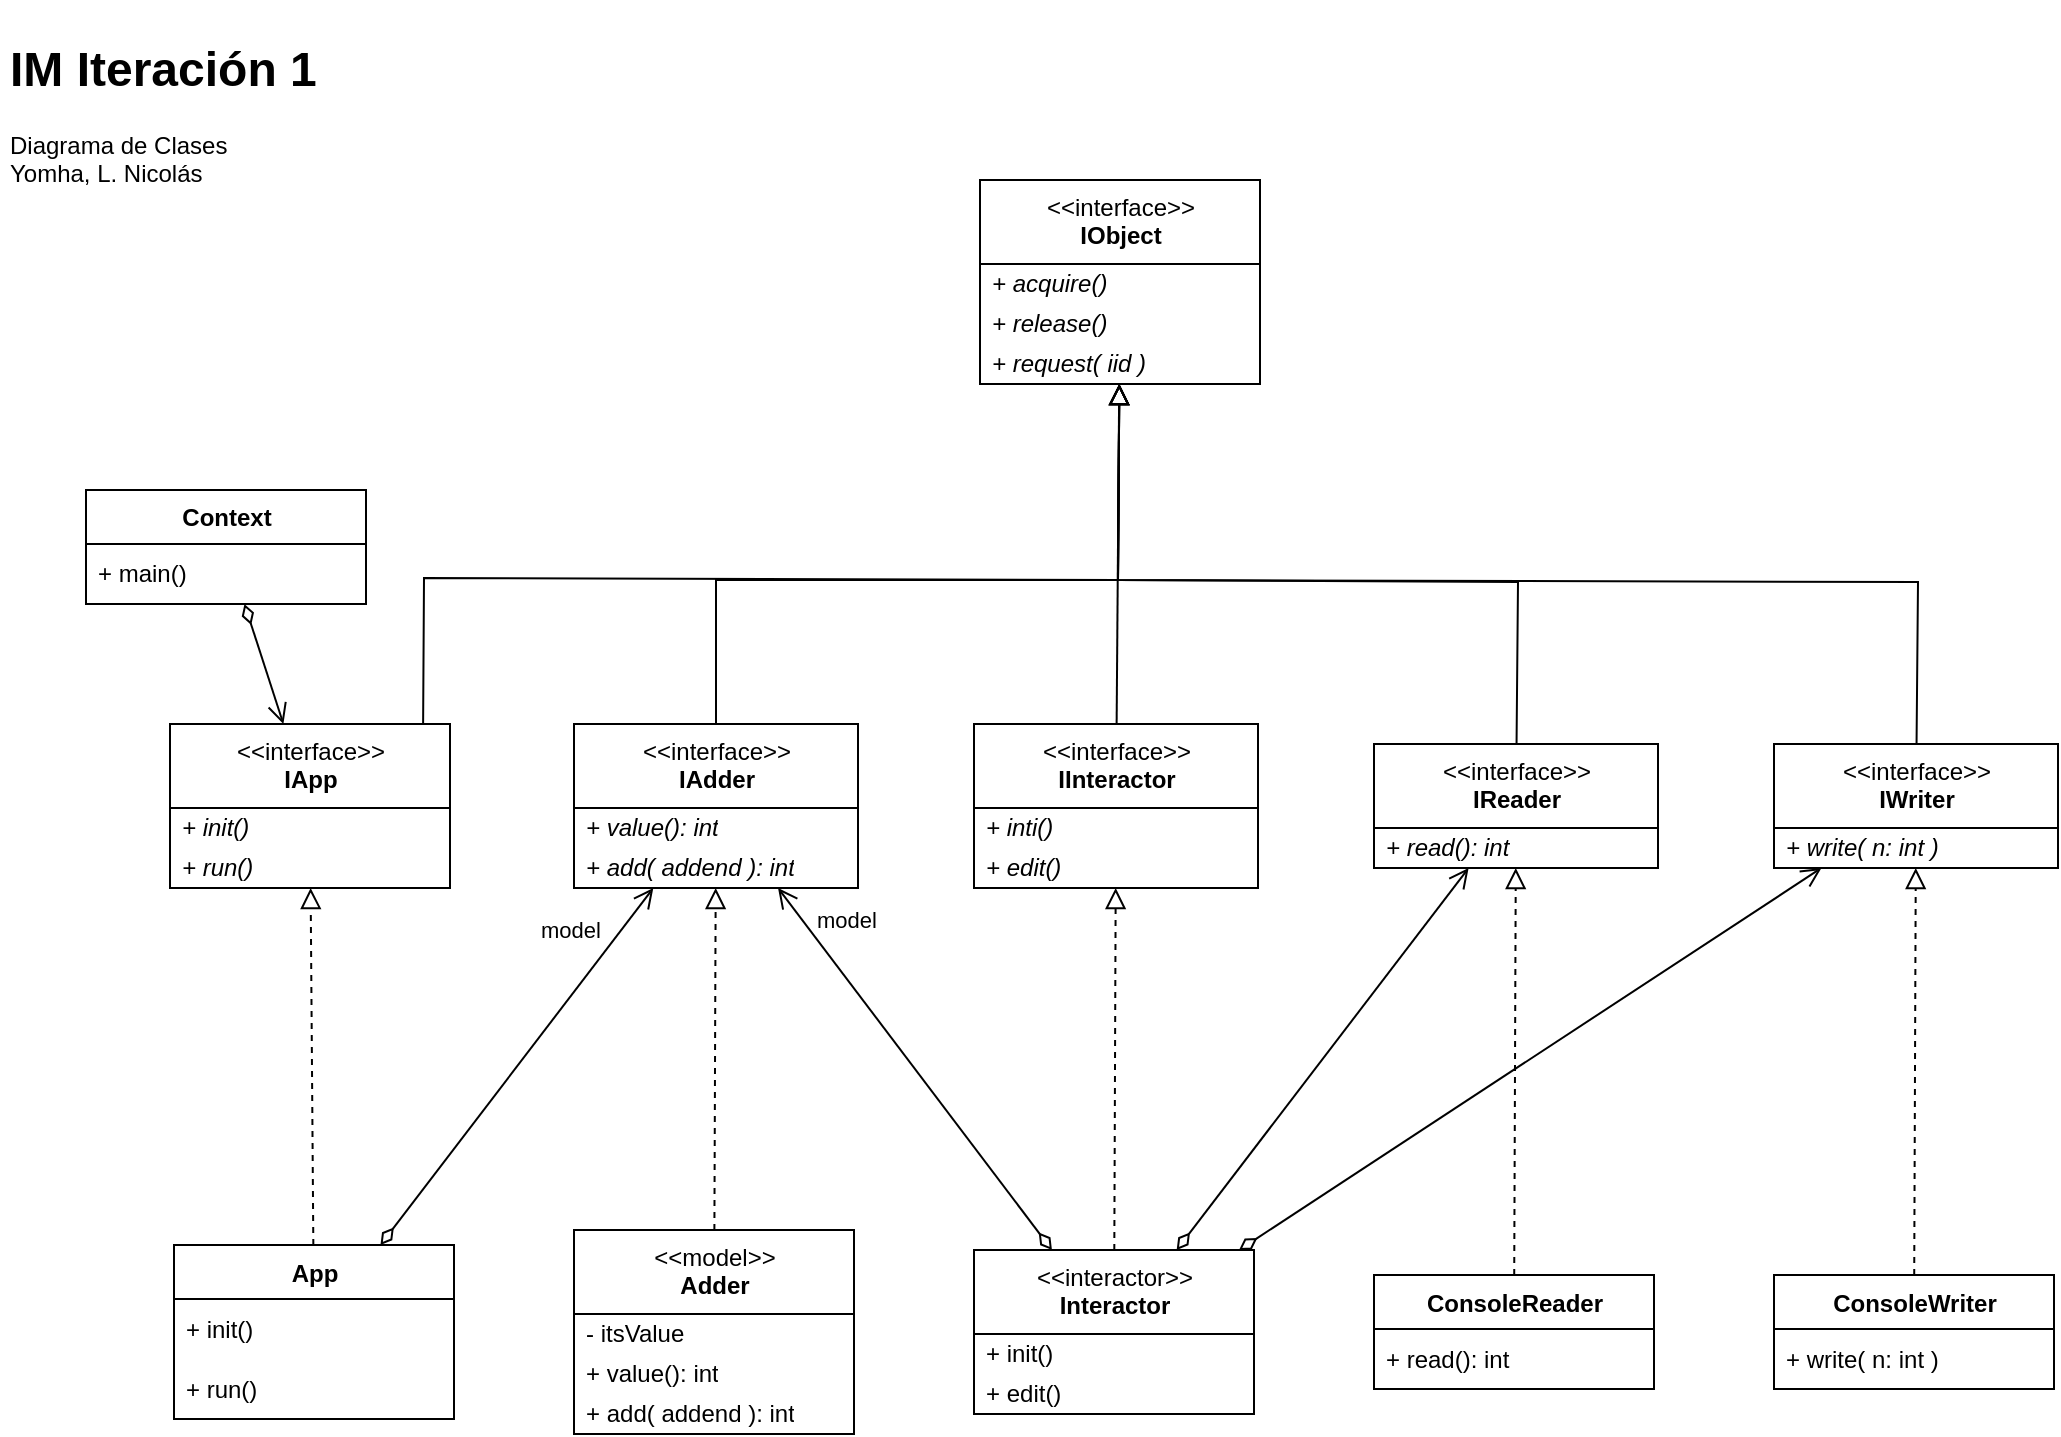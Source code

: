 <mxfile version="20.8.16" type="device"><diagram name="Page-1" id="w6b8CXnmux-lRHjVHvjK"><mxGraphModel dx="2006" dy="900" grid="0" gridSize="10" guides="1" tooltips="1" connect="1" arrows="1" fold="1" page="1" pageScale="1" pageWidth="1169" pageHeight="827" math="0" shadow="0"><root><mxCell id="0"/><mxCell id="1" parent="0"/><mxCell id="Fqly6OCSJxK4Z5LSgLUf-16" value="&amp;lt;&amp;lt;interface&amp;gt;&amp;gt;&lt;br&gt;&lt;b&gt;IObject&lt;/b&gt;" style="swimlane;fontStyle=0;align=center;verticalAlign=top;childLayout=stackLayout;horizontal=1;startSize=42;horizontalStack=0;resizeParent=1;resizeParentMax=0;resizeLast=0;collapsible=0;marginBottom=0;html=1;" vertex="1" parent="1"><mxGeometry x="515" y="100" width="140" height="102" as="geometry"/></mxCell><mxCell id="Fqly6OCSJxK4Z5LSgLUf-17" value="+ acquire()" style="text;html=1;strokeColor=none;fillColor=none;align=left;verticalAlign=middle;spacingLeft=4;spacingRight=4;overflow=hidden;rotatable=0;points=[[0,0.5],[1,0.5]];portConstraint=eastwest;fontStyle=2" vertex="1" parent="Fqly6OCSJxK4Z5LSgLUf-16"><mxGeometry y="42" width="140" height="20" as="geometry"/></mxCell><mxCell id="Fqly6OCSJxK4Z5LSgLUf-18" value="+ release()" style="text;html=1;strokeColor=none;fillColor=none;align=left;verticalAlign=middle;spacingLeft=4;spacingRight=4;overflow=hidden;rotatable=0;points=[[0,0.5],[1,0.5]];portConstraint=eastwest;fontStyle=2" vertex="1" parent="Fqly6OCSJxK4Z5LSgLUf-16"><mxGeometry y="62" width="140" height="20" as="geometry"/></mxCell><mxCell id="Fqly6OCSJxK4Z5LSgLUf-19" value="+ request( iid )" style="text;html=1;strokeColor=none;fillColor=none;align=left;verticalAlign=middle;spacingLeft=4;spacingRight=4;overflow=hidden;rotatable=0;points=[[0,0.5],[1,0.5]];portConstraint=eastwest;fontStyle=2" vertex="1" parent="Fqly6OCSJxK4Z5LSgLUf-16"><mxGeometry y="82" width="140" height="20" as="geometry"/></mxCell><mxCell id="Fqly6OCSJxK4Z5LSgLUf-20" value="&lt;b&gt;Context&lt;/b&gt;" style="swimlane;fontStyle=0;align=center;verticalAlign=top;childLayout=stackLayout;horizontal=1;startSize=27;horizontalStack=0;resizeParent=1;resizeParentMax=0;resizeLast=0;collapsible=0;marginBottom=0;html=1;" vertex="1" parent="1"><mxGeometry x="68" y="255" width="140" height="57" as="geometry"/></mxCell><mxCell id="Fqly6OCSJxK4Z5LSgLUf-21" value="+ main()" style="text;html=1;strokeColor=none;fillColor=none;align=left;verticalAlign=middle;spacingLeft=4;spacingRight=4;overflow=hidden;rotatable=0;points=[[0,0.5],[1,0.5]];portConstraint=eastwest;" vertex="1" parent="Fqly6OCSJxK4Z5LSgLUf-20"><mxGeometry y="27" width="140" height="30" as="geometry"/></mxCell><mxCell id="Fqly6OCSJxK4Z5LSgLUf-22" value="&lt;b&gt;App&lt;/b&gt;" style="swimlane;fontStyle=0;align=center;verticalAlign=top;childLayout=stackLayout;horizontal=1;startSize=27;horizontalStack=0;resizeParent=1;resizeParentMax=0;resizeLast=0;collapsible=0;marginBottom=0;html=1;" vertex="1" parent="1"><mxGeometry x="112" y="632.5" width="140" height="87" as="geometry"/></mxCell><mxCell id="Fqly6OCSJxK4Z5LSgLUf-23" value="+ init()" style="text;html=1;strokeColor=none;fillColor=none;align=left;verticalAlign=middle;spacingLeft=4;spacingRight=4;overflow=hidden;rotatable=0;points=[[0,0.5],[1,0.5]];portConstraint=eastwest;" vertex="1" parent="Fqly6OCSJxK4Z5LSgLUf-22"><mxGeometry y="27" width="140" height="30" as="geometry"/></mxCell><mxCell id="Fqly6OCSJxK4Z5LSgLUf-24" value="+ run()" style="text;html=1;strokeColor=none;fillColor=none;align=left;verticalAlign=middle;spacingLeft=4;spacingRight=4;overflow=hidden;rotatable=0;points=[[0,0.5],[1,0.5]];portConstraint=eastwest;" vertex="1" parent="Fqly6OCSJxK4Z5LSgLUf-22"><mxGeometry y="57" width="140" height="30" as="geometry"/></mxCell><mxCell id="Fqly6OCSJxK4Z5LSgLUf-28" value="&amp;lt;&amp;lt;model&amp;gt;&amp;gt;&lt;br&gt;&lt;b&gt;Adder&lt;/b&gt;" style="swimlane;fontStyle=0;align=center;verticalAlign=top;childLayout=stackLayout;horizontal=1;startSize=42;horizontalStack=0;resizeParent=1;resizeParentMax=0;resizeLast=0;collapsible=0;marginBottom=0;html=1;" vertex="1" parent="1"><mxGeometry x="312" y="625" width="140" height="102" as="geometry"/></mxCell><mxCell id="Fqly6OCSJxK4Z5LSgLUf-35" value="- itsValue" style="text;html=1;strokeColor=none;fillColor=none;align=left;verticalAlign=middle;spacingLeft=4;spacingRight=4;overflow=hidden;rotatable=0;points=[[0,0.5],[1,0.5]];portConstraint=eastwest;fontStyle=0" vertex="1" parent="Fqly6OCSJxK4Z5LSgLUf-28"><mxGeometry y="42" width="140" height="20" as="geometry"/></mxCell><mxCell id="Fqly6OCSJxK4Z5LSgLUf-31" value="+ value(): int" style="text;html=1;strokeColor=none;fillColor=none;align=left;verticalAlign=middle;spacingLeft=4;spacingRight=4;overflow=hidden;rotatable=0;points=[[0,0.5],[1,0.5]];portConstraint=eastwest;fontStyle=0" vertex="1" parent="Fqly6OCSJxK4Z5LSgLUf-28"><mxGeometry y="62" width="140" height="20" as="geometry"/></mxCell><mxCell id="Fqly6OCSJxK4Z5LSgLUf-29" value="+ add( addend ): int" style="text;html=1;strokeColor=none;fillColor=none;align=left;verticalAlign=middle;spacingLeft=4;spacingRight=4;overflow=hidden;rotatable=0;points=[[0,0.5],[1,0.5]];portConstraint=eastwest;fontStyle=0" vertex="1" parent="Fqly6OCSJxK4Z5LSgLUf-28"><mxGeometry y="82" width="140" height="20" as="geometry"/></mxCell><mxCell id="Fqly6OCSJxK4Z5LSgLUf-32" value="&amp;lt;&amp;lt;interactor&amp;gt;&amp;gt;&lt;br&gt;&lt;b&gt;Interactor&lt;/b&gt;" style="swimlane;fontStyle=0;align=center;verticalAlign=top;childLayout=stackLayout;horizontal=1;startSize=42;horizontalStack=0;resizeParent=1;resizeParentMax=0;resizeLast=0;collapsible=0;marginBottom=0;html=1;" vertex="1" parent="1"><mxGeometry x="512" y="635" width="140" height="82" as="geometry"/></mxCell><mxCell id="Fqly6OCSJxK4Z5LSgLUf-33" value="+ init()" style="text;html=1;strokeColor=none;fillColor=none;align=left;verticalAlign=middle;spacingLeft=4;spacingRight=4;overflow=hidden;rotatable=0;points=[[0,0.5],[1,0.5]];portConstraint=eastwest;fontStyle=0" vertex="1" parent="Fqly6OCSJxK4Z5LSgLUf-32"><mxGeometry y="42" width="140" height="20" as="geometry"/></mxCell><mxCell id="Fqly6OCSJxK4Z5LSgLUf-34" value="+ edit()" style="text;html=1;strokeColor=none;fillColor=none;align=left;verticalAlign=middle;spacingLeft=4;spacingRight=4;overflow=hidden;rotatable=0;points=[[0,0.5],[1,0.5]];portConstraint=eastwest;fontStyle=0" vertex="1" parent="Fqly6OCSJxK4Z5LSgLUf-32"><mxGeometry y="62" width="140" height="20" as="geometry"/></mxCell><mxCell id="Fqly6OCSJxK4Z5LSgLUf-36" value="&lt;b&gt;ConsoleReader&lt;/b&gt;" style="swimlane;fontStyle=0;align=center;verticalAlign=top;childLayout=stackLayout;horizontal=1;startSize=27;horizontalStack=0;resizeParent=1;resizeParentMax=0;resizeLast=0;collapsible=0;marginBottom=0;html=1;" vertex="1" parent="1"><mxGeometry x="712" y="647.5" width="140" height="57" as="geometry"/></mxCell><mxCell id="Fqly6OCSJxK4Z5LSgLUf-37" value="+ read(): int" style="text;html=1;strokeColor=none;fillColor=none;align=left;verticalAlign=middle;spacingLeft=4;spacingRight=4;overflow=hidden;rotatable=0;points=[[0,0.5],[1,0.5]];portConstraint=eastwest;" vertex="1" parent="Fqly6OCSJxK4Z5LSgLUf-36"><mxGeometry y="27" width="140" height="30" as="geometry"/></mxCell><mxCell id="Fqly6OCSJxK4Z5LSgLUf-39" value="&lt;b&gt;ConsoleWriter&lt;/b&gt;" style="swimlane;fontStyle=0;align=center;verticalAlign=top;childLayout=stackLayout;horizontal=1;startSize=27;horizontalStack=0;resizeParent=1;resizeParentMax=0;resizeLast=0;collapsible=0;marginBottom=0;html=1;" vertex="1" parent="1"><mxGeometry x="912" y="647.5" width="140" height="57" as="geometry"/></mxCell><mxCell id="Fqly6OCSJxK4Z5LSgLUf-40" value="+ write( n: int )" style="text;html=1;strokeColor=none;fillColor=none;align=left;verticalAlign=middle;spacingLeft=4;spacingRight=4;overflow=hidden;rotatable=0;points=[[0,0.5],[1,0.5]];portConstraint=eastwest;" vertex="1" parent="Fqly6OCSJxK4Z5LSgLUf-39"><mxGeometry y="27" width="140" height="30" as="geometry"/></mxCell><mxCell id="Fqly6OCSJxK4Z5LSgLUf-41" value="&amp;lt;&amp;lt;interface&amp;gt;&amp;gt;&lt;br&gt;&lt;b&gt;IApp&lt;/b&gt;" style="swimlane;fontStyle=0;align=center;verticalAlign=top;childLayout=stackLayout;horizontal=1;startSize=42;horizontalStack=0;resizeParent=1;resizeParentMax=0;resizeLast=0;collapsible=0;marginBottom=0;html=1;" vertex="1" parent="1"><mxGeometry x="110" y="372" width="140" height="82" as="geometry"/></mxCell><mxCell id="Fqly6OCSJxK4Z5LSgLUf-42" value="+ init()" style="text;html=1;strokeColor=none;fillColor=none;align=left;verticalAlign=middle;spacingLeft=4;spacingRight=4;overflow=hidden;rotatable=0;points=[[0,0.5],[1,0.5]];portConstraint=eastwest;fontStyle=2" vertex="1" parent="Fqly6OCSJxK4Z5LSgLUf-41"><mxGeometry y="42" width="140" height="20" as="geometry"/></mxCell><mxCell id="Fqly6OCSJxK4Z5LSgLUf-43" value="+ run()" style="text;html=1;strokeColor=none;fillColor=none;align=left;verticalAlign=middle;spacingLeft=4;spacingRight=4;overflow=hidden;rotatable=0;points=[[0,0.5],[1,0.5]];portConstraint=eastwest;fontStyle=2" vertex="1" parent="Fqly6OCSJxK4Z5LSgLUf-41"><mxGeometry y="62" width="140" height="20" as="geometry"/></mxCell><mxCell id="Fqly6OCSJxK4Z5LSgLUf-45" value="" style="endArrow=open;startArrow=diamondThin;endFill=0;startFill=0;html=1;verticalAlign=bottom;labelBackgroundColor=none;strokeWidth=1;startSize=8;endSize=8;rounded=0;fontColor=none;noLabel=1;" edge="1" parent="1" source="Fqly6OCSJxK4Z5LSgLUf-20" target="Fqly6OCSJxK4Z5LSgLUf-41"><mxGeometry width="160" relative="1" as="geometry"><mxPoint x="171" y="-180" as="sourcePoint"/><mxPoint x="119.241" y="56" as="targetPoint"/></mxGeometry></mxCell><mxCell id="Fqly6OCSJxK4Z5LSgLUf-47" value="" style="endArrow=block;html=1;rounded=0;align=center;verticalAlign=bottom;endFill=0;labelBackgroundColor=none;endSize=8;fontColor=none;exitX=0.904;exitY=0;exitDx=0;exitDy=0;exitPerimeter=0;" edge="1" parent="1" source="Fqly6OCSJxK4Z5LSgLUf-41" target="Fqly6OCSJxK4Z5LSgLUf-16"><mxGeometry relative="1" as="geometry"><mxPoint x="235" y="372" as="sourcePoint"/><mxPoint x="199" y="131" as="targetPoint"/><Array as="points"><mxPoint x="237" y="299"/><mxPoint x="584" y="300"/></Array></mxGeometry></mxCell><mxCell id="Fqly6OCSJxK4Z5LSgLUf-48" value="" style="endArrow=block;startArrow=none;endFill=0;startFill=0;endSize=8;html=1;verticalAlign=bottom;dashed=1;labelBackgroundColor=none;rounded=0;" edge="1" parent="1" source="Fqly6OCSJxK4Z5LSgLUf-22" target="Fqly6OCSJxK4Z5LSgLUf-41"><mxGeometry width="160" relative="1" as="geometry"><mxPoint x="89" y="191" as="sourcePoint"/><mxPoint x="89" y="131" as="targetPoint"/></mxGeometry></mxCell><mxCell id="Fqly6OCSJxK4Z5LSgLUf-54" value="&amp;lt;&amp;lt;interface&amp;gt;&amp;gt;&lt;br&gt;&lt;b&gt;IInteractor&lt;/b&gt;" style="swimlane;fontStyle=0;align=center;verticalAlign=top;childLayout=stackLayout;horizontal=1;startSize=42;horizontalStack=0;resizeParent=1;resizeParentMax=0;resizeLast=0;collapsible=0;marginBottom=0;html=1;" vertex="1" parent="1"><mxGeometry x="512" y="372" width="142" height="82" as="geometry"/></mxCell><mxCell id="Fqly6OCSJxK4Z5LSgLUf-55" value="+ inti()" style="text;html=1;strokeColor=none;fillColor=none;align=left;verticalAlign=middle;spacingLeft=4;spacingRight=4;overflow=hidden;rotatable=0;points=[[0,0.5],[1,0.5]];portConstraint=eastwest;fontStyle=2" vertex="1" parent="Fqly6OCSJxK4Z5LSgLUf-54"><mxGeometry y="42" width="142" height="20" as="geometry"/></mxCell><mxCell id="Fqly6OCSJxK4Z5LSgLUf-60" value="+ edit()" style="text;html=1;strokeColor=none;fillColor=none;align=left;verticalAlign=middle;spacingLeft=4;spacingRight=4;overflow=hidden;rotatable=0;points=[[0,0.5],[1,0.5]];portConstraint=eastwest;fontStyle=2" vertex="1" parent="Fqly6OCSJxK4Z5LSgLUf-54"><mxGeometry y="62" width="142" height="20" as="geometry"/></mxCell><mxCell id="Fqly6OCSJxK4Z5LSgLUf-56" value="&amp;lt;&amp;lt;interface&amp;gt;&amp;gt;&lt;br&gt;&lt;b&gt;IReader&lt;/b&gt;" style="swimlane;fontStyle=0;align=center;verticalAlign=top;childLayout=stackLayout;horizontal=1;startSize=42;horizontalStack=0;resizeParent=1;resizeParentMax=0;resizeLast=0;collapsible=0;marginBottom=0;html=1;" vertex="1" parent="1"><mxGeometry x="712" y="382" width="142" height="62" as="geometry"/></mxCell><mxCell id="Fqly6OCSJxK4Z5LSgLUf-57" value="+ read(): int" style="text;html=1;strokeColor=none;fillColor=none;align=left;verticalAlign=middle;spacingLeft=4;spacingRight=4;overflow=hidden;rotatable=0;points=[[0,0.5],[1,0.5]];portConstraint=eastwest;fontStyle=2" vertex="1" parent="Fqly6OCSJxK4Z5LSgLUf-56"><mxGeometry y="42" width="142" height="20" as="geometry"/></mxCell><mxCell id="Fqly6OCSJxK4Z5LSgLUf-58" value="&amp;lt;&amp;lt;interface&amp;gt;&amp;gt;&lt;br&gt;&lt;b&gt;IWriter&lt;/b&gt;" style="swimlane;fontStyle=0;align=center;verticalAlign=top;childLayout=stackLayout;horizontal=1;startSize=42;horizontalStack=0;resizeParent=1;resizeParentMax=0;resizeLast=0;collapsible=0;marginBottom=0;html=1;" vertex="1" parent="1"><mxGeometry x="912" y="382" width="142" height="62" as="geometry"/></mxCell><mxCell id="Fqly6OCSJxK4Z5LSgLUf-59" value="+ write( n: int )" style="text;html=1;strokeColor=none;fillColor=none;align=left;verticalAlign=middle;spacingLeft=4;spacingRight=4;overflow=hidden;rotatable=0;points=[[0,0.5],[1,0.5]];portConstraint=eastwest;fontStyle=2" vertex="1" parent="Fqly6OCSJxK4Z5LSgLUf-58"><mxGeometry y="42" width="142" height="20" as="geometry"/></mxCell><mxCell id="Fqly6OCSJxK4Z5LSgLUf-62" value="" style="endArrow=block;html=1;rounded=0;align=center;verticalAlign=bottom;endFill=0;labelBackgroundColor=none;endSize=8;fontColor=none;" edge="1" parent="1" target="Fqly6OCSJxK4Z5LSgLUf-16"><mxGeometry relative="1" as="geometry"><mxPoint x="383" y="376" as="sourcePoint"/><mxPoint x="584.655" y="206" as="targetPoint"/><Array as="points"><mxPoint x="383" y="300"/><mxPoint x="584" y="300"/></Array></mxGeometry></mxCell><mxCell id="Fqly6OCSJxK4Z5LSgLUf-63" value="" style="endArrow=block;html=1;rounded=0;align=center;verticalAlign=bottom;endFill=0;labelBackgroundColor=none;endSize=8;fontColor=none;" edge="1" parent="1" source="Fqly6OCSJxK4Z5LSgLUf-54" target="Fqly6OCSJxK4Z5LSgLUf-16"><mxGeometry relative="1" as="geometry"><mxPoint x="586.429" y="338" as="sourcePoint"/><mxPoint x="593.223" y="143" as="targetPoint"/></mxGeometry></mxCell><mxCell id="Fqly6OCSJxK4Z5LSgLUf-64" value="" style="endArrow=block;html=1;rounded=0;align=center;verticalAlign=bottom;endFill=0;labelBackgroundColor=none;endSize=8;fontColor=none;" edge="1" parent="1" source="Fqly6OCSJxK4Z5LSgLUf-56" target="Fqly6OCSJxK4Z5LSgLUf-16"><mxGeometry relative="1" as="geometry"><mxPoint x="742.489" y="278" as="sourcePoint"/><mxPoint x="635.441" y="143" as="targetPoint"/><Array as="points"><mxPoint x="784" y="301"/><mxPoint x="584" y="300"/></Array></mxGeometry></mxCell><mxCell id="Fqly6OCSJxK4Z5LSgLUf-65" value="" style="endArrow=block;html=1;rounded=0;align=center;verticalAlign=bottom;endFill=0;labelBackgroundColor=none;endSize=8;fontColor=none;" edge="1" parent="1" source="Fqly6OCSJxK4Z5LSgLUf-58" target="Fqly6OCSJxK4Z5LSgLUf-16"><mxGeometry relative="1" as="geometry"><mxPoint x="888.568" y="288" as="sourcePoint"/><mxPoint x="665" y="138.735" as="targetPoint"/><Array as="points"><mxPoint x="984" y="301"/><mxPoint x="584" y="300"/></Array></mxGeometry></mxCell><mxCell id="Fqly6OCSJxK4Z5LSgLUf-66" value="" style="endArrow=block;startArrow=none;endFill=0;startFill=0;endSize=8;html=1;verticalAlign=bottom;dashed=1;labelBackgroundColor=none;rounded=0;" edge="1" parent="1" source="Fqly6OCSJxK4Z5LSgLUf-28" target="Fqly6OCSJxK4Z5LSgLUf-52"><mxGeometry width="160" relative="1" as="geometry"><mxPoint x="371.594" y="451" as="sourcePoint"/><mxPoint x="389.785" y="331" as="targetPoint"/></mxGeometry></mxCell><mxCell id="Fqly6OCSJxK4Z5LSgLUf-67" value="" style="endArrow=block;startArrow=none;endFill=0;startFill=0;endSize=8;html=1;verticalAlign=bottom;dashed=1;labelBackgroundColor=none;rounded=0;" edge="1" parent="1" source="Fqly6OCSJxK4Z5LSgLUf-32" target="Fqly6OCSJxK4Z5LSgLUf-54"><mxGeometry width="160" relative="1" as="geometry"><mxPoint x="580.684" y="461" as="sourcePoint"/><mxPoint x="582.842" y="420.0" as="targetPoint"/></mxGeometry></mxCell><mxCell id="Fqly6OCSJxK4Z5LSgLUf-68" value="" style="endArrow=block;startArrow=none;endFill=0;startFill=0;endSize=8;html=1;verticalAlign=bottom;dashed=1;labelBackgroundColor=none;rounded=0;" edge="1" parent="1" source="Fqly6OCSJxK4Z5LSgLUf-36" target="Fqly6OCSJxK4Z5LSgLUf-56"><mxGeometry width="160" relative="1" as="geometry"><mxPoint x="777.328" y="461" as="sourcePoint"/><mxPoint x="775.672" y="360.0" as="targetPoint"/></mxGeometry></mxCell><mxCell id="Fqly6OCSJxK4Z5LSgLUf-69" value="" style="endArrow=block;startArrow=none;endFill=0;startFill=0;endSize=8;html=1;verticalAlign=bottom;dashed=1;labelBackgroundColor=none;rounded=0;" edge="1" parent="1" source="Fqly6OCSJxK4Z5LSgLUf-39" target="Fqly6OCSJxK4Z5LSgLUf-58"><mxGeometry width="160" relative="1" as="geometry"><mxPoint x="952.437" y="458.5" as="sourcePoint"/><mxPoint x="938.875" y="350.0" as="targetPoint"/></mxGeometry></mxCell><mxCell id="Fqly6OCSJxK4Z5LSgLUf-70" value="" style="endArrow=open;startArrow=diamondThin;endFill=0;startFill=0;html=1;verticalAlign=bottom;labelBackgroundColor=none;strokeWidth=1;startSize=8;endSize=8;rounded=0;fontColor=none;noLabel=1;" edge="1" parent="1" source="Fqly6OCSJxK4Z5LSgLUf-22" target="Fqly6OCSJxK4Z5LSgLUf-52"><mxGeometry width="160" relative="1" as="geometry"><mxPoint x="210.089" y="441" as="sourcePoint"/><mxPoint x="345.521" y="331" as="targetPoint"/></mxGeometry></mxCell><mxCell id="Fqly6OCSJxK4Z5LSgLUf-71" value="model" style="edgeLabel;html=1;align=center;verticalAlign=bottom;resizable=0;points=[];" vertex="1" connectable="0" parent="Fqly6OCSJxK4Z5LSgLUf-70"><mxGeometry x="0.75" y="1" relative="1" as="geometry"><mxPoint x="-24" y="8" as="offset"/></mxGeometry></mxCell><mxCell id="Fqly6OCSJxK4Z5LSgLUf-74" value="" style="endArrow=open;startArrow=diamondThin;endFill=0;startFill=0;html=1;verticalAlign=bottom;labelBackgroundColor=none;strokeWidth=1;startSize=8;endSize=8;rounded=0;fontColor=none;noLabel=1;" edge="1" parent="1" source="Fqly6OCSJxK4Z5LSgLUf-32" target="Fqly6OCSJxK4Z5LSgLUf-56"><mxGeometry width="160" relative="1" as="geometry"><mxPoint x="734.995" y="461" as="sourcePoint"/><mxPoint x="628.005" y="359" as="targetPoint"/></mxGeometry></mxCell><mxCell id="Fqly6OCSJxK4Z5LSgLUf-76" value="" style="endArrow=open;startArrow=diamondThin;endFill=0;startFill=0;html=1;verticalAlign=bottom;labelBackgroundColor=none;strokeWidth=1;startSize=8;endSize=8;rounded=0;fontColor=none;noLabel=1;" edge="1" parent="1" source="Fqly6OCSJxK4Z5LSgLUf-32" target="Fqly6OCSJxK4Z5LSgLUf-58"><mxGeometry width="160" relative="1" as="geometry"><mxPoint x="813.175" y="461" as="sourcePoint"/><mxPoint x="908.404" y="350.0" as="targetPoint"/></mxGeometry></mxCell><mxCell id="Fqly6OCSJxK4Z5LSgLUf-52" value="&amp;lt;&amp;lt;interface&amp;gt;&amp;gt;&lt;br&gt;&lt;b&gt;IAdder&lt;/b&gt;" style="swimlane;fontStyle=0;align=center;verticalAlign=top;childLayout=stackLayout;horizontal=1;startSize=42;horizontalStack=0;resizeParent=1;resizeParentMax=0;resizeLast=0;collapsible=0;marginBottom=0;html=1;" vertex="1" parent="1"><mxGeometry x="312" y="372" width="142" height="82" as="geometry"/></mxCell><mxCell id="Fqly6OCSJxK4Z5LSgLUf-53" value="+ value(): int" style="text;html=1;strokeColor=none;fillColor=none;align=left;verticalAlign=middle;spacingLeft=4;spacingRight=4;overflow=hidden;rotatable=0;points=[[0,0.5],[1,0.5]];portConstraint=eastwest;fontStyle=2" vertex="1" parent="Fqly6OCSJxK4Z5LSgLUf-52"><mxGeometry y="42" width="142" height="20" as="geometry"/></mxCell><mxCell id="Fqly6OCSJxK4Z5LSgLUf-61" value="+ add( addend ): int" style="text;html=1;strokeColor=none;fillColor=none;align=left;verticalAlign=middle;spacingLeft=4;spacingRight=4;overflow=hidden;rotatable=0;points=[[0,0.5],[1,0.5]];portConstraint=eastwest;fontStyle=2" vertex="1" parent="Fqly6OCSJxK4Z5LSgLUf-52"><mxGeometry y="62" width="142" height="20" as="geometry"/></mxCell><mxCell id="Fqly6OCSJxK4Z5LSgLUf-90" value="" style="endArrow=open;startArrow=diamondThin;endFill=0;startFill=0;html=1;verticalAlign=bottom;labelBackgroundColor=none;strokeWidth=1;startSize=8;endSize=8;rounded=0;fontColor=none;noLabel=1;" edge="1" parent="1" source="Fqly6OCSJxK4Z5LSgLUf-32" target="Fqly6OCSJxK4Z5LSgLUf-52"><mxGeometry width="160" relative="1" as="geometry"><mxPoint x="222.15" y="642.5" as="sourcePoint"/><mxPoint x="364.583" y="437" as="targetPoint"/></mxGeometry></mxCell><mxCell id="Fqly6OCSJxK4Z5LSgLUf-91" value="model" style="edgeLabel;html=1;align=center;verticalAlign=bottom;resizable=0;points=[];" vertex="1" connectable="0" parent="Fqly6OCSJxK4Z5LSgLUf-90"><mxGeometry x="0.75" y="1" relative="1" as="geometry"><mxPoint x="17" y="1" as="offset"/></mxGeometry></mxCell><mxCell id="Fqly6OCSJxK4Z5LSgLUf-92" value="&lt;h1&gt;IM Iteración 1&lt;/h1&gt;&lt;p&gt;Diagrama de Clases&lt;br&gt;Yomha, L. Nicolás&lt;/p&gt;" style="text;html=1;strokeColor=none;fillColor=none;spacing=5;spacingTop=-20;whiteSpace=wrap;overflow=hidden;rounded=0;align=left;verticalAlign=middle;labelPosition=center;verticalLabelPosition=middle;" vertex="1" parent="1"><mxGeometry x="25" y="25" width="200" height="100" as="geometry"/></mxCell></root></mxGraphModel></diagram></mxfile>